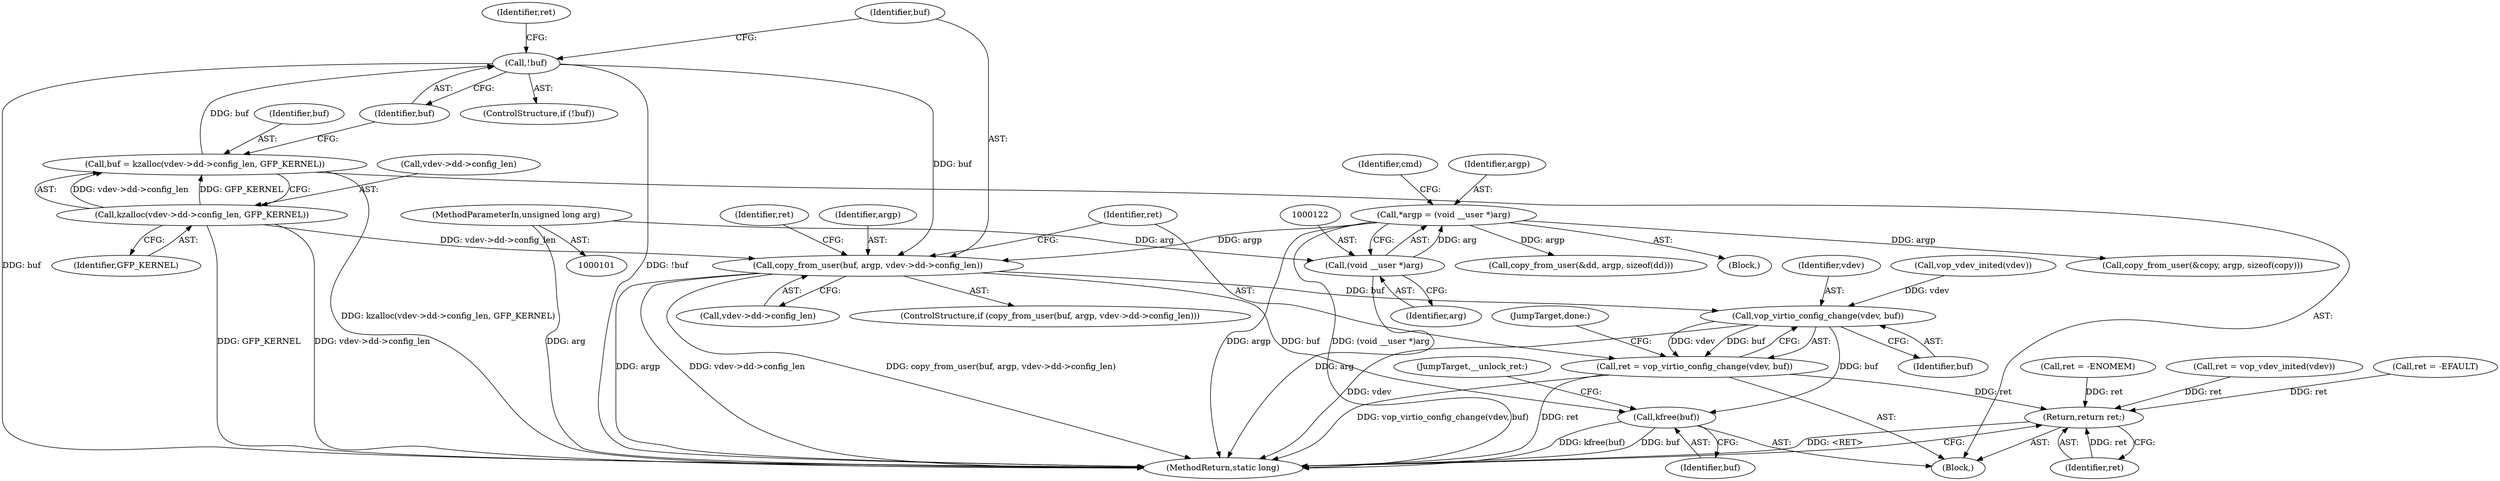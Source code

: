 digraph "0_linux_9bf292bfca94694a721449e3fd752493856710f6@API" {
"1000340" [label="(Call,copy_from_user(buf, argp, vdev->dd->config_len))"];
"1000331" [label="(Call,!buf)"];
"1000321" [label="(Call,buf = kzalloc(vdev->dd->config_len, GFP_KERNEL))"];
"1000323" [label="(Call,kzalloc(vdev->dd->config_len, GFP_KERNEL))"];
"1000119" [label="(Call,*argp = (void __user *)arg)"];
"1000121" [label="(Call,(void __user *)arg)"];
"1000104" [label="(MethodParameterIn,unsigned long arg)"];
"1000356" [label="(Call,vop_virtio_config_change(vdev, buf))"];
"1000354" [label="(Call,ret = vop_virtio_config_change(vdev, buf))"];
"1000368" [label="(Return,return ret;)"];
"1000360" [label="(Call,kfree(buf))"];
"1000119" [label="(Call,*argp = (void __user *)arg)"];
"1000324" [label="(Call,vdev->dd->config_len)"];
"1000354" [label="(Call,ret = vop_virtio_config_change(vdev, buf))"];
"1000104" [label="(MethodParameterIn,unsigned long arg)"];
"1000340" [label="(Call,copy_from_user(buf, argp, vdev->dd->config_len))"];
"1000357" [label="(Identifier,vdev)"];
"1000331" [label="(Call,!buf)"];
"1000376" [label="(MethodReturn,static long)"];
"1000360" [label="(Call,kfree(buf))"];
"1000334" [label="(Call,ret = -ENOMEM)"];
"1000339" [label="(ControlStructure,if (copy_from_user(buf, argp, vdev->dd->config_len)))"];
"1000358" [label="(Identifier,buf)"];
"1000314" [label="(Call,ret = vop_vdev_inited(vdev))"];
"1000330" [label="(ControlStructure,if (!buf))"];
"1000322" [label="(Identifier,buf)"];
"1000329" [label="(Identifier,GFP_KERNEL)"];
"1000123" [label="(Identifier,arg)"];
"1000121" [label="(Call,(void __user *)arg)"];
"1000133" [label="(Call,copy_from_user(&dd, argp, sizeof(dd)))"];
"1000323" [label="(Call,kzalloc(vdev->dd->config_len, GFP_KERNEL))"];
"1000350" [label="(Identifier,ret)"];
"1000307" [label="(Block,)"];
"1000341" [label="(Identifier,buf)"];
"1000359" [label="(JumpTarget,done:)"];
"1000349" [label="(Call,ret = -EFAULT)"];
"1000369" [label="(Identifier,ret)"];
"1000343" [label="(Call,vdev->dd->config_len)"];
"1000335" [label="(Identifier,ret)"];
"1000355" [label="(Identifier,ret)"];
"1000126" [label="(Identifier,cmd)"];
"1000105" [label="(Block,)"];
"1000356" [label="(Call,vop_virtio_config_change(vdev, buf))"];
"1000321" [label="(Call,buf = kzalloc(vdev->dd->config_len, GFP_KERNEL))"];
"1000316" [label="(Call,vop_vdev_inited(vdev))"];
"1000120" [label="(Identifier,argp)"];
"1000332" [label="(Identifier,buf)"];
"1000361" [label="(Identifier,buf)"];
"1000362" [label="(JumpTarget,__unlock_ret:)"];
"1000342" [label="(Identifier,argp)"];
"1000368" [label="(Return,return ret;)"];
"1000255" [label="(Call,copy_from_user(&copy, argp, sizeof(copy)))"];
"1000340" -> "1000339"  [label="AST: "];
"1000340" -> "1000343"  [label="CFG: "];
"1000341" -> "1000340"  [label="AST: "];
"1000342" -> "1000340"  [label="AST: "];
"1000343" -> "1000340"  [label="AST: "];
"1000350" -> "1000340"  [label="CFG: "];
"1000355" -> "1000340"  [label="CFG: "];
"1000340" -> "1000376"  [label="DDG: argp"];
"1000340" -> "1000376"  [label="DDG: vdev->dd->config_len"];
"1000340" -> "1000376"  [label="DDG: copy_from_user(buf, argp, vdev->dd->config_len)"];
"1000331" -> "1000340"  [label="DDG: buf"];
"1000119" -> "1000340"  [label="DDG: argp"];
"1000323" -> "1000340"  [label="DDG: vdev->dd->config_len"];
"1000340" -> "1000356"  [label="DDG: buf"];
"1000340" -> "1000360"  [label="DDG: buf"];
"1000331" -> "1000330"  [label="AST: "];
"1000331" -> "1000332"  [label="CFG: "];
"1000332" -> "1000331"  [label="AST: "];
"1000335" -> "1000331"  [label="CFG: "];
"1000341" -> "1000331"  [label="CFG: "];
"1000331" -> "1000376"  [label="DDG: !buf"];
"1000331" -> "1000376"  [label="DDG: buf"];
"1000321" -> "1000331"  [label="DDG: buf"];
"1000321" -> "1000307"  [label="AST: "];
"1000321" -> "1000323"  [label="CFG: "];
"1000322" -> "1000321"  [label="AST: "];
"1000323" -> "1000321"  [label="AST: "];
"1000332" -> "1000321"  [label="CFG: "];
"1000321" -> "1000376"  [label="DDG: kzalloc(vdev->dd->config_len, GFP_KERNEL)"];
"1000323" -> "1000321"  [label="DDG: vdev->dd->config_len"];
"1000323" -> "1000321"  [label="DDG: GFP_KERNEL"];
"1000323" -> "1000329"  [label="CFG: "];
"1000324" -> "1000323"  [label="AST: "];
"1000329" -> "1000323"  [label="AST: "];
"1000323" -> "1000376"  [label="DDG: GFP_KERNEL"];
"1000323" -> "1000376"  [label="DDG: vdev->dd->config_len"];
"1000119" -> "1000105"  [label="AST: "];
"1000119" -> "1000121"  [label="CFG: "];
"1000120" -> "1000119"  [label="AST: "];
"1000121" -> "1000119"  [label="AST: "];
"1000126" -> "1000119"  [label="CFG: "];
"1000119" -> "1000376"  [label="DDG: (void __user *)arg"];
"1000119" -> "1000376"  [label="DDG: argp"];
"1000121" -> "1000119"  [label="DDG: arg"];
"1000119" -> "1000133"  [label="DDG: argp"];
"1000119" -> "1000255"  [label="DDG: argp"];
"1000121" -> "1000123"  [label="CFG: "];
"1000122" -> "1000121"  [label="AST: "];
"1000123" -> "1000121"  [label="AST: "];
"1000121" -> "1000376"  [label="DDG: arg"];
"1000104" -> "1000121"  [label="DDG: arg"];
"1000104" -> "1000101"  [label="AST: "];
"1000104" -> "1000376"  [label="DDG: arg"];
"1000356" -> "1000354"  [label="AST: "];
"1000356" -> "1000358"  [label="CFG: "];
"1000357" -> "1000356"  [label="AST: "];
"1000358" -> "1000356"  [label="AST: "];
"1000354" -> "1000356"  [label="CFG: "];
"1000356" -> "1000376"  [label="DDG: vdev"];
"1000356" -> "1000354"  [label="DDG: vdev"];
"1000356" -> "1000354"  [label="DDG: buf"];
"1000316" -> "1000356"  [label="DDG: vdev"];
"1000356" -> "1000360"  [label="DDG: buf"];
"1000354" -> "1000307"  [label="AST: "];
"1000355" -> "1000354"  [label="AST: "];
"1000359" -> "1000354"  [label="CFG: "];
"1000354" -> "1000376"  [label="DDG: vop_virtio_config_change(vdev, buf)"];
"1000354" -> "1000376"  [label="DDG: ret"];
"1000354" -> "1000368"  [label="DDG: ret"];
"1000368" -> "1000307"  [label="AST: "];
"1000368" -> "1000369"  [label="CFG: "];
"1000369" -> "1000368"  [label="AST: "];
"1000376" -> "1000368"  [label="CFG: "];
"1000368" -> "1000376"  [label="DDG: <RET>"];
"1000369" -> "1000368"  [label="DDG: ret"];
"1000314" -> "1000368"  [label="DDG: ret"];
"1000349" -> "1000368"  [label="DDG: ret"];
"1000334" -> "1000368"  [label="DDG: ret"];
"1000360" -> "1000307"  [label="AST: "];
"1000360" -> "1000361"  [label="CFG: "];
"1000361" -> "1000360"  [label="AST: "];
"1000362" -> "1000360"  [label="CFG: "];
"1000360" -> "1000376"  [label="DDG: buf"];
"1000360" -> "1000376"  [label="DDG: kfree(buf)"];
}
